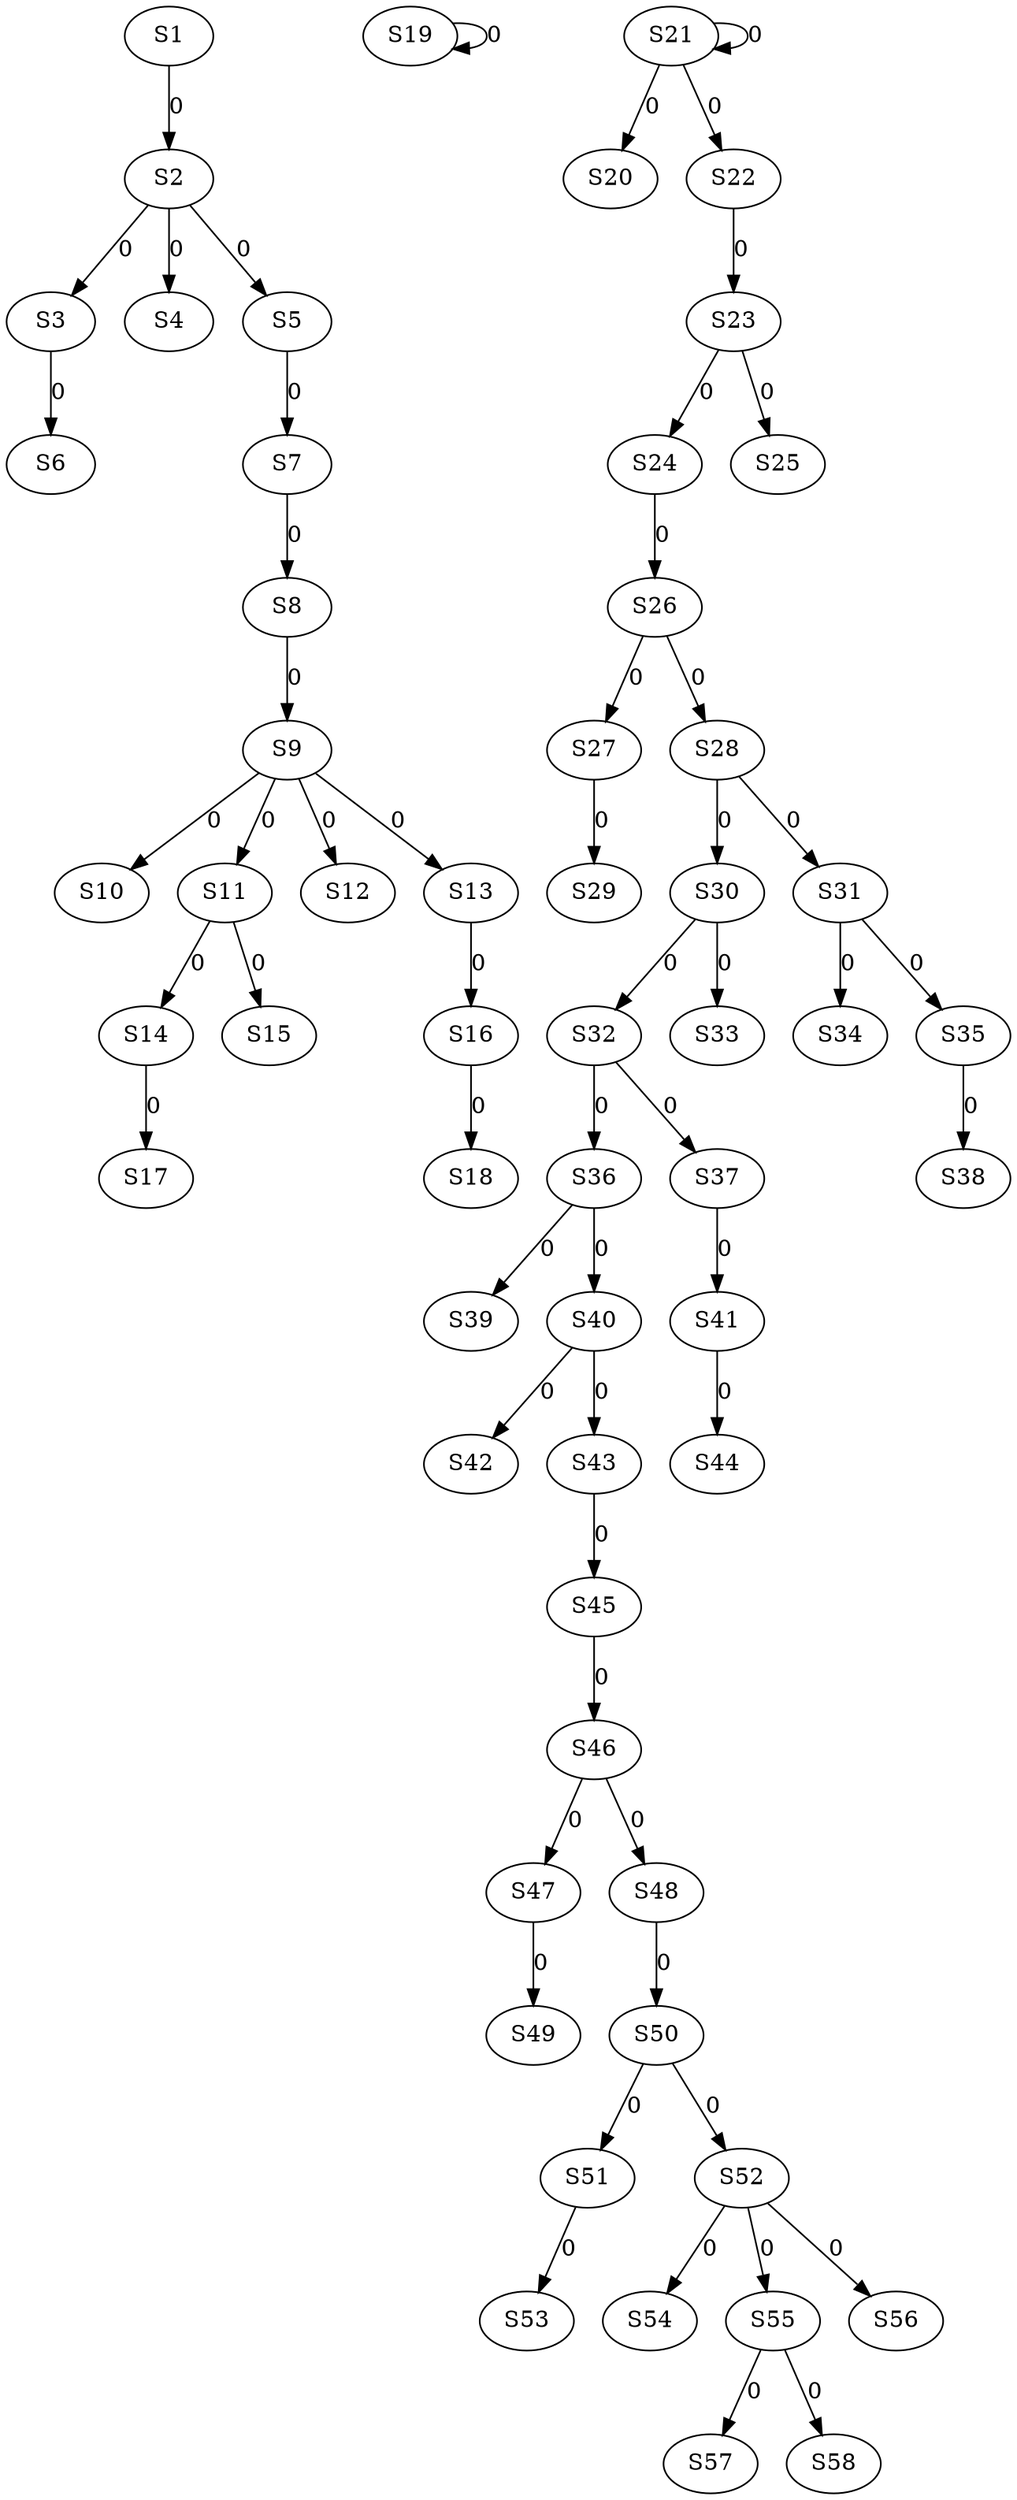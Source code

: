 strict digraph {
	S1 -> S2 [ label = 0 ];
	S2 -> S3 [ label = 0 ];
	S2 -> S4 [ label = 0 ];
	S2 -> S5 [ label = 0 ];
	S3 -> S6 [ label = 0 ];
	S5 -> S7 [ label = 0 ];
	S7 -> S8 [ label = 0 ];
	S8 -> S9 [ label = 0 ];
	S9 -> S10 [ label = 0 ];
	S9 -> S11 [ label = 0 ];
	S9 -> S12 [ label = 0 ];
	S9 -> S13 [ label = 0 ];
	S11 -> S14 [ label = 0 ];
	S11 -> S15 [ label = 0 ];
	S13 -> S16 [ label = 0 ];
	S14 -> S17 [ label = 0 ];
	S16 -> S18 [ label = 0 ];
	S19 -> S19 [ label = 0 ];
	S21 -> S20 [ label = 0 ];
	S21 -> S21 [ label = 0 ];
	S21 -> S22 [ label = 0 ];
	S22 -> S23 [ label = 0 ];
	S23 -> S24 [ label = 0 ];
	S23 -> S25 [ label = 0 ];
	S24 -> S26 [ label = 0 ];
	S26 -> S27 [ label = 0 ];
	S26 -> S28 [ label = 0 ];
	S27 -> S29 [ label = 0 ];
	S28 -> S30 [ label = 0 ];
	S28 -> S31 [ label = 0 ];
	S30 -> S32 [ label = 0 ];
	S30 -> S33 [ label = 0 ];
	S31 -> S34 [ label = 0 ];
	S31 -> S35 [ label = 0 ];
	S32 -> S36 [ label = 0 ];
	S32 -> S37 [ label = 0 ];
	S35 -> S38 [ label = 0 ];
	S36 -> S39 [ label = 0 ];
	S36 -> S40 [ label = 0 ];
	S37 -> S41 [ label = 0 ];
	S40 -> S42 [ label = 0 ];
	S40 -> S43 [ label = 0 ];
	S41 -> S44 [ label = 0 ];
	S43 -> S45 [ label = 0 ];
	S45 -> S46 [ label = 0 ];
	S46 -> S47 [ label = 0 ];
	S46 -> S48 [ label = 0 ];
	S47 -> S49 [ label = 0 ];
	S48 -> S50 [ label = 0 ];
	S50 -> S51 [ label = 0 ];
	S50 -> S52 [ label = 0 ];
	S51 -> S53 [ label = 0 ];
	S52 -> S54 [ label = 0 ];
	S52 -> S55 [ label = 0 ];
	S52 -> S56 [ label = 0 ];
	S55 -> S57 [ label = 0 ];
	S55 -> S58 [ label = 0 ];
}